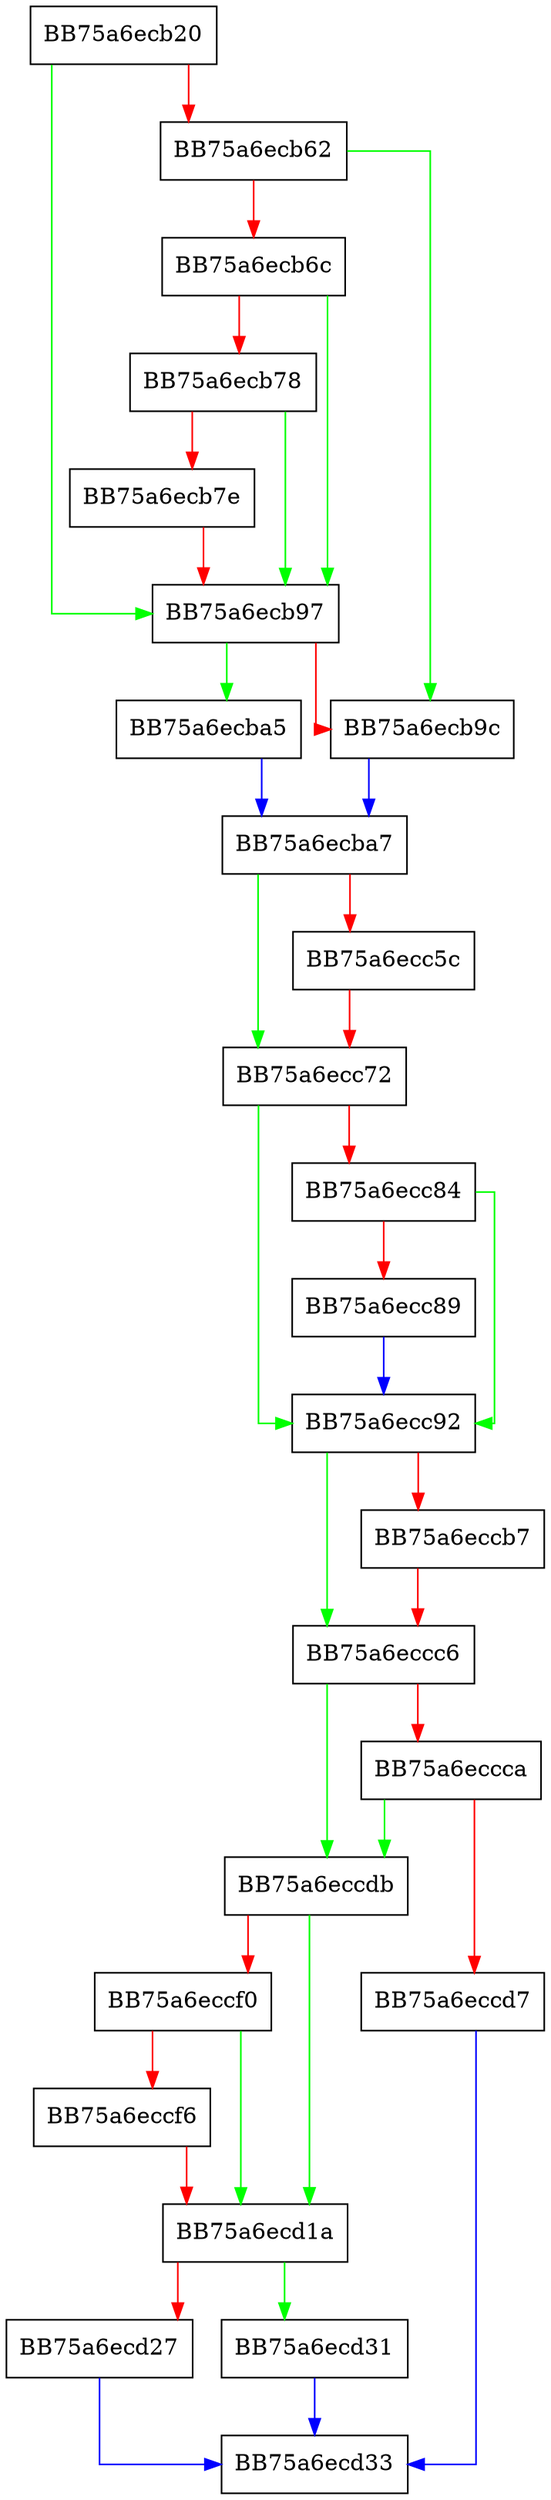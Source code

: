 digraph ExecuteStreamScan {
  node [shape="box"];
  graph [splines=ortho];
  BB75a6ecb20 -> BB75a6ecb97 [color="green"];
  BB75a6ecb20 -> BB75a6ecb62 [color="red"];
  BB75a6ecb62 -> BB75a6ecb9c [color="green"];
  BB75a6ecb62 -> BB75a6ecb6c [color="red"];
  BB75a6ecb6c -> BB75a6ecb97 [color="green"];
  BB75a6ecb6c -> BB75a6ecb78 [color="red"];
  BB75a6ecb78 -> BB75a6ecb97 [color="green"];
  BB75a6ecb78 -> BB75a6ecb7e [color="red"];
  BB75a6ecb7e -> BB75a6ecb97 [color="red"];
  BB75a6ecb97 -> BB75a6ecba5 [color="green"];
  BB75a6ecb97 -> BB75a6ecb9c [color="red"];
  BB75a6ecb9c -> BB75a6ecba7 [color="blue"];
  BB75a6ecba5 -> BB75a6ecba7 [color="blue"];
  BB75a6ecba7 -> BB75a6ecc72 [color="green"];
  BB75a6ecba7 -> BB75a6ecc5c [color="red"];
  BB75a6ecc5c -> BB75a6ecc72 [color="red"];
  BB75a6ecc72 -> BB75a6ecc92 [color="green"];
  BB75a6ecc72 -> BB75a6ecc84 [color="red"];
  BB75a6ecc84 -> BB75a6ecc92 [color="green"];
  BB75a6ecc84 -> BB75a6ecc89 [color="red"];
  BB75a6ecc89 -> BB75a6ecc92 [color="blue"];
  BB75a6ecc92 -> BB75a6eccc6 [color="green"];
  BB75a6ecc92 -> BB75a6eccb7 [color="red"];
  BB75a6eccb7 -> BB75a6eccc6 [color="red"];
  BB75a6eccc6 -> BB75a6eccdb [color="green"];
  BB75a6eccc6 -> BB75a6eccca [color="red"];
  BB75a6eccca -> BB75a6eccdb [color="green"];
  BB75a6eccca -> BB75a6eccd7 [color="red"];
  BB75a6eccd7 -> BB75a6ecd33 [color="blue"];
  BB75a6eccdb -> BB75a6ecd1a [color="green"];
  BB75a6eccdb -> BB75a6eccf0 [color="red"];
  BB75a6eccf0 -> BB75a6ecd1a [color="green"];
  BB75a6eccf0 -> BB75a6eccf6 [color="red"];
  BB75a6eccf6 -> BB75a6ecd1a [color="red"];
  BB75a6ecd1a -> BB75a6ecd31 [color="green"];
  BB75a6ecd1a -> BB75a6ecd27 [color="red"];
  BB75a6ecd27 -> BB75a6ecd33 [color="blue"];
  BB75a6ecd31 -> BB75a6ecd33 [color="blue"];
}